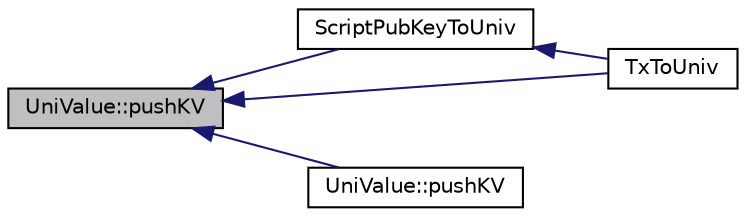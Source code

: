 digraph "UniValue::pushKV"
{
  edge [fontname="Helvetica",fontsize="10",labelfontname="Helvetica",labelfontsize="10"];
  node [fontname="Helvetica",fontsize="10",shape=record];
  rankdir="LR";
  Node90 [label="UniValue::pushKV",height=0.2,width=0.4,color="black", fillcolor="grey75", style="filled", fontcolor="black"];
  Node90 -> Node91 [dir="back",color="midnightblue",fontsize="10",style="solid",fontname="Helvetica"];
  Node91 [label="ScriptPubKeyToUniv",height=0.2,width=0.4,color="black", fillcolor="white", style="filled",URL="$core__write_8cpp.html#a4a51bf7268adbdcd58e7af445ea4db61"];
  Node91 -> Node92 [dir="back",color="midnightblue",fontsize="10",style="solid",fontname="Helvetica"];
  Node92 [label="TxToUniv",height=0.2,width=0.4,color="black", fillcolor="white", style="filled",URL="$core__write_8cpp.html#aeb901ca565e3df0e3bc0c9863ad8f53a"];
  Node90 -> Node92 [dir="back",color="midnightblue",fontsize="10",style="solid",fontname="Helvetica"];
  Node90 -> Node93 [dir="back",color="midnightblue",fontsize="10",style="solid",fontname="Helvetica"];
  Node93 [label="UniValue::pushKV",height=0.2,width=0.4,color="black", fillcolor="white", style="filled",URL="$class_uni_value.html#aa9330fadef9c72bb071dc8c67b5d4f42"];
}
